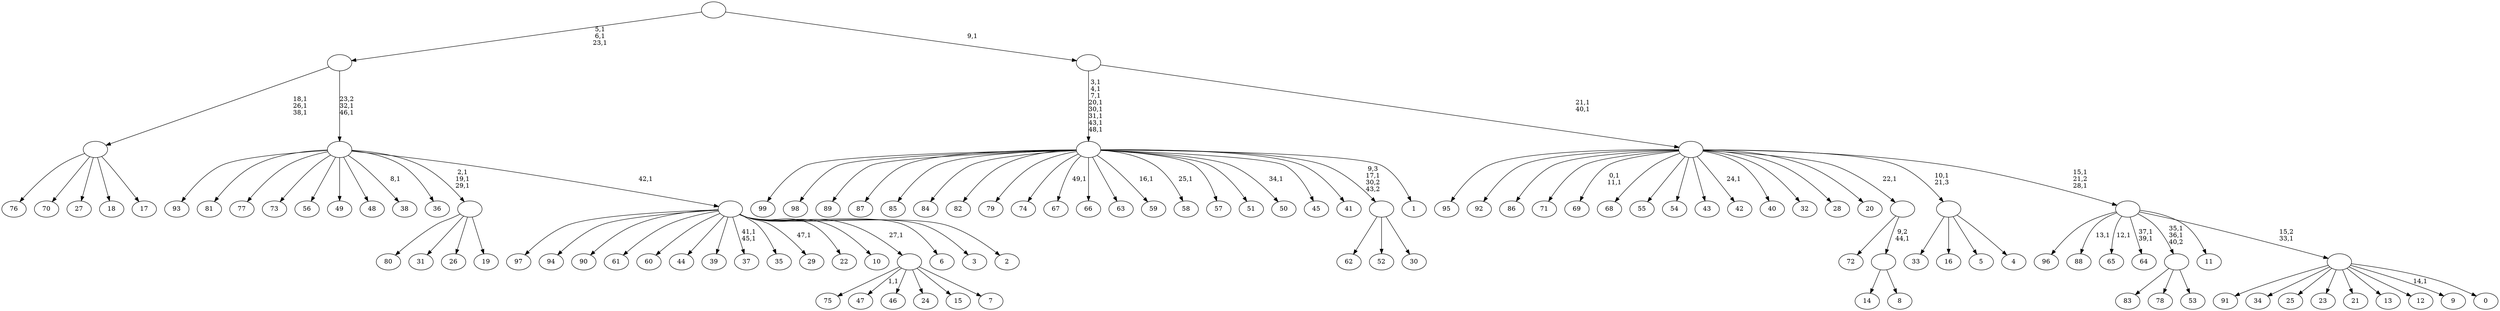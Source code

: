 digraph T {
	150 [label="99"]
	149 [label="98"]
	148 [label="97"]
	147 [label="96"]
	146 [label="95"]
	145 [label="94"]
	144 [label="93"]
	143 [label="92"]
	142 [label="91"]
	141 [label="90"]
	140 [label="89"]
	139 [label="88"]
	137 [label="87"]
	136 [label="86"]
	135 [label="85"]
	134 [label="84"]
	133 [label="83"]
	132 [label="82"]
	131 [label="81"]
	130 [label="80"]
	129 [label="79"]
	128 [label="78"]
	127 [label="77"]
	126 [label="76"]
	125 [label="75"]
	124 [label="74"]
	123 [label="73"]
	122 [label="72"]
	121 [label="71"]
	120 [label="70"]
	119 [label="69"]
	116 [label="68"]
	115 [label="67"]
	113 [label="66"]
	112 [label="65"]
	110 [label="64"]
	107 [label="63"]
	106 [label="62"]
	105 [label="61"]
	104 [label="60"]
	103 [label="59"]
	101 [label="58"]
	99 [label="57"]
	98 [label="56"]
	97 [label="55"]
	96 [label="54"]
	95 [label="53"]
	94 [label=""]
	92 [label="52"]
	91 [label="51"]
	90 [label="50"]
	88 [label="49"]
	87 [label="48"]
	86 [label="47"]
	84 [label="46"]
	83 [label="45"]
	82 [label="44"]
	81 [label="43"]
	80 [label="42"]
	78 [label="41"]
	77 [label="40"]
	76 [label="39"]
	75 [label="38"]
	73 [label="37"]
	70 [label="36"]
	69 [label="35"]
	68 [label="34"]
	67 [label="33"]
	66 [label="32"]
	65 [label="31"]
	64 [label="30"]
	63 [label=""]
	62 [label="29"]
	60 [label="28"]
	59 [label="27"]
	58 [label="26"]
	57 [label="25"]
	56 [label="24"]
	55 [label="23"]
	54 [label="22"]
	53 [label="21"]
	52 [label="20"]
	51 [label="19"]
	50 [label=""]
	47 [label="18"]
	46 [label="17"]
	45 [label=""]
	42 [label="16"]
	41 [label="15"]
	40 [label="14"]
	39 [label="13"]
	38 [label="12"]
	37 [label="11"]
	36 [label="10"]
	35 [label="9"]
	33 [label="8"]
	32 [label=""]
	31 [label=""]
	30 [label="7"]
	29 [label=""]
	28 [label="6"]
	27 [label="5"]
	26 [label="4"]
	25 [label=""]
	24 [label="3"]
	23 [label="2"]
	22 [label=""]
	21 [label=""]
	19 [label=""]
	16 [label="1"]
	15 [label=""]
	7 [label="0"]
	6 [label=""]
	5 [label=""]
	3 [label=""]
	1 [label=""]
	0 [label=""]
	94 -> 133 [label=""]
	94 -> 128 [label=""]
	94 -> 95 [label=""]
	63 -> 106 [label=""]
	63 -> 92 [label=""]
	63 -> 64 [label=""]
	50 -> 130 [label=""]
	50 -> 65 [label=""]
	50 -> 58 [label=""]
	50 -> 51 [label=""]
	45 -> 126 [label=""]
	45 -> 120 [label=""]
	45 -> 59 [label=""]
	45 -> 47 [label=""]
	45 -> 46 [label=""]
	32 -> 40 [label=""]
	32 -> 33 [label=""]
	31 -> 122 [label=""]
	31 -> 32 [label="9,2\n44,1"]
	29 -> 86 [label="1,1"]
	29 -> 125 [label=""]
	29 -> 84 [label=""]
	29 -> 56 [label=""]
	29 -> 41 [label=""]
	29 -> 30 [label=""]
	25 -> 67 [label=""]
	25 -> 42 [label=""]
	25 -> 27 [label=""]
	25 -> 26 [label=""]
	22 -> 62 [label="47,1"]
	22 -> 73 [label="41,1\n45,1"]
	22 -> 148 [label=""]
	22 -> 145 [label=""]
	22 -> 141 [label=""]
	22 -> 105 [label=""]
	22 -> 104 [label=""]
	22 -> 82 [label=""]
	22 -> 76 [label=""]
	22 -> 69 [label=""]
	22 -> 54 [label=""]
	22 -> 36 [label=""]
	22 -> 29 [label="27,1"]
	22 -> 28 [label=""]
	22 -> 24 [label=""]
	22 -> 23 [label=""]
	21 -> 50 [label="2,1\n19,1\n29,1"]
	21 -> 75 [label="8,1"]
	21 -> 144 [label=""]
	21 -> 131 [label=""]
	21 -> 127 [label=""]
	21 -> 123 [label=""]
	21 -> 98 [label=""]
	21 -> 88 [label=""]
	21 -> 87 [label=""]
	21 -> 70 [label=""]
	21 -> 22 [label="42,1"]
	19 -> 21 [label="23,2\n32,1\n46,1"]
	19 -> 45 [label="18,1\n26,1\n38,1"]
	15 -> 90 [label="34,1"]
	15 -> 101 [label="25,1"]
	15 -> 103 [label="16,1"]
	15 -> 115 [label="49,1"]
	15 -> 150 [label=""]
	15 -> 149 [label=""]
	15 -> 140 [label=""]
	15 -> 137 [label=""]
	15 -> 135 [label=""]
	15 -> 134 [label=""]
	15 -> 132 [label=""]
	15 -> 129 [label=""]
	15 -> 124 [label=""]
	15 -> 113 [label=""]
	15 -> 107 [label=""]
	15 -> 99 [label=""]
	15 -> 91 [label=""]
	15 -> 83 [label=""]
	15 -> 78 [label=""]
	15 -> 63 [label="9,3\n17,1\n30,2\n43,2"]
	15 -> 16 [label=""]
	6 -> 35 [label="14,1"]
	6 -> 142 [label=""]
	6 -> 68 [label=""]
	6 -> 57 [label=""]
	6 -> 55 [label=""]
	6 -> 53 [label=""]
	6 -> 39 [label=""]
	6 -> 38 [label=""]
	6 -> 7 [label=""]
	5 -> 94 [label="35,1\n36,1\n40,2"]
	5 -> 110 [label="37,1\n39,1"]
	5 -> 112 [label="12,1"]
	5 -> 139 [label="13,1"]
	5 -> 147 [label=""]
	5 -> 37 [label=""]
	5 -> 6 [label="15,2\n33,1"]
	3 -> 5 [label="15,1\n21,2\n28,1"]
	3 -> 80 [label="24,1"]
	3 -> 119 [label="0,1\n11,1"]
	3 -> 146 [label=""]
	3 -> 143 [label=""]
	3 -> 136 [label=""]
	3 -> 121 [label=""]
	3 -> 116 [label=""]
	3 -> 97 [label=""]
	3 -> 96 [label=""]
	3 -> 81 [label=""]
	3 -> 77 [label=""]
	3 -> 66 [label=""]
	3 -> 60 [label=""]
	3 -> 52 [label=""]
	3 -> 31 [label="22,1"]
	3 -> 25 [label="10,1\n21,3"]
	1 -> 3 [label="21,1\n40,1"]
	1 -> 15 [label="3,1\n4,1\n7,1\n20,1\n30,1\n31,1\n43,1\n48,1"]
	0 -> 19 [label="5,1\n6,1\n23,1"]
	0 -> 1 [label="9,1"]
}
